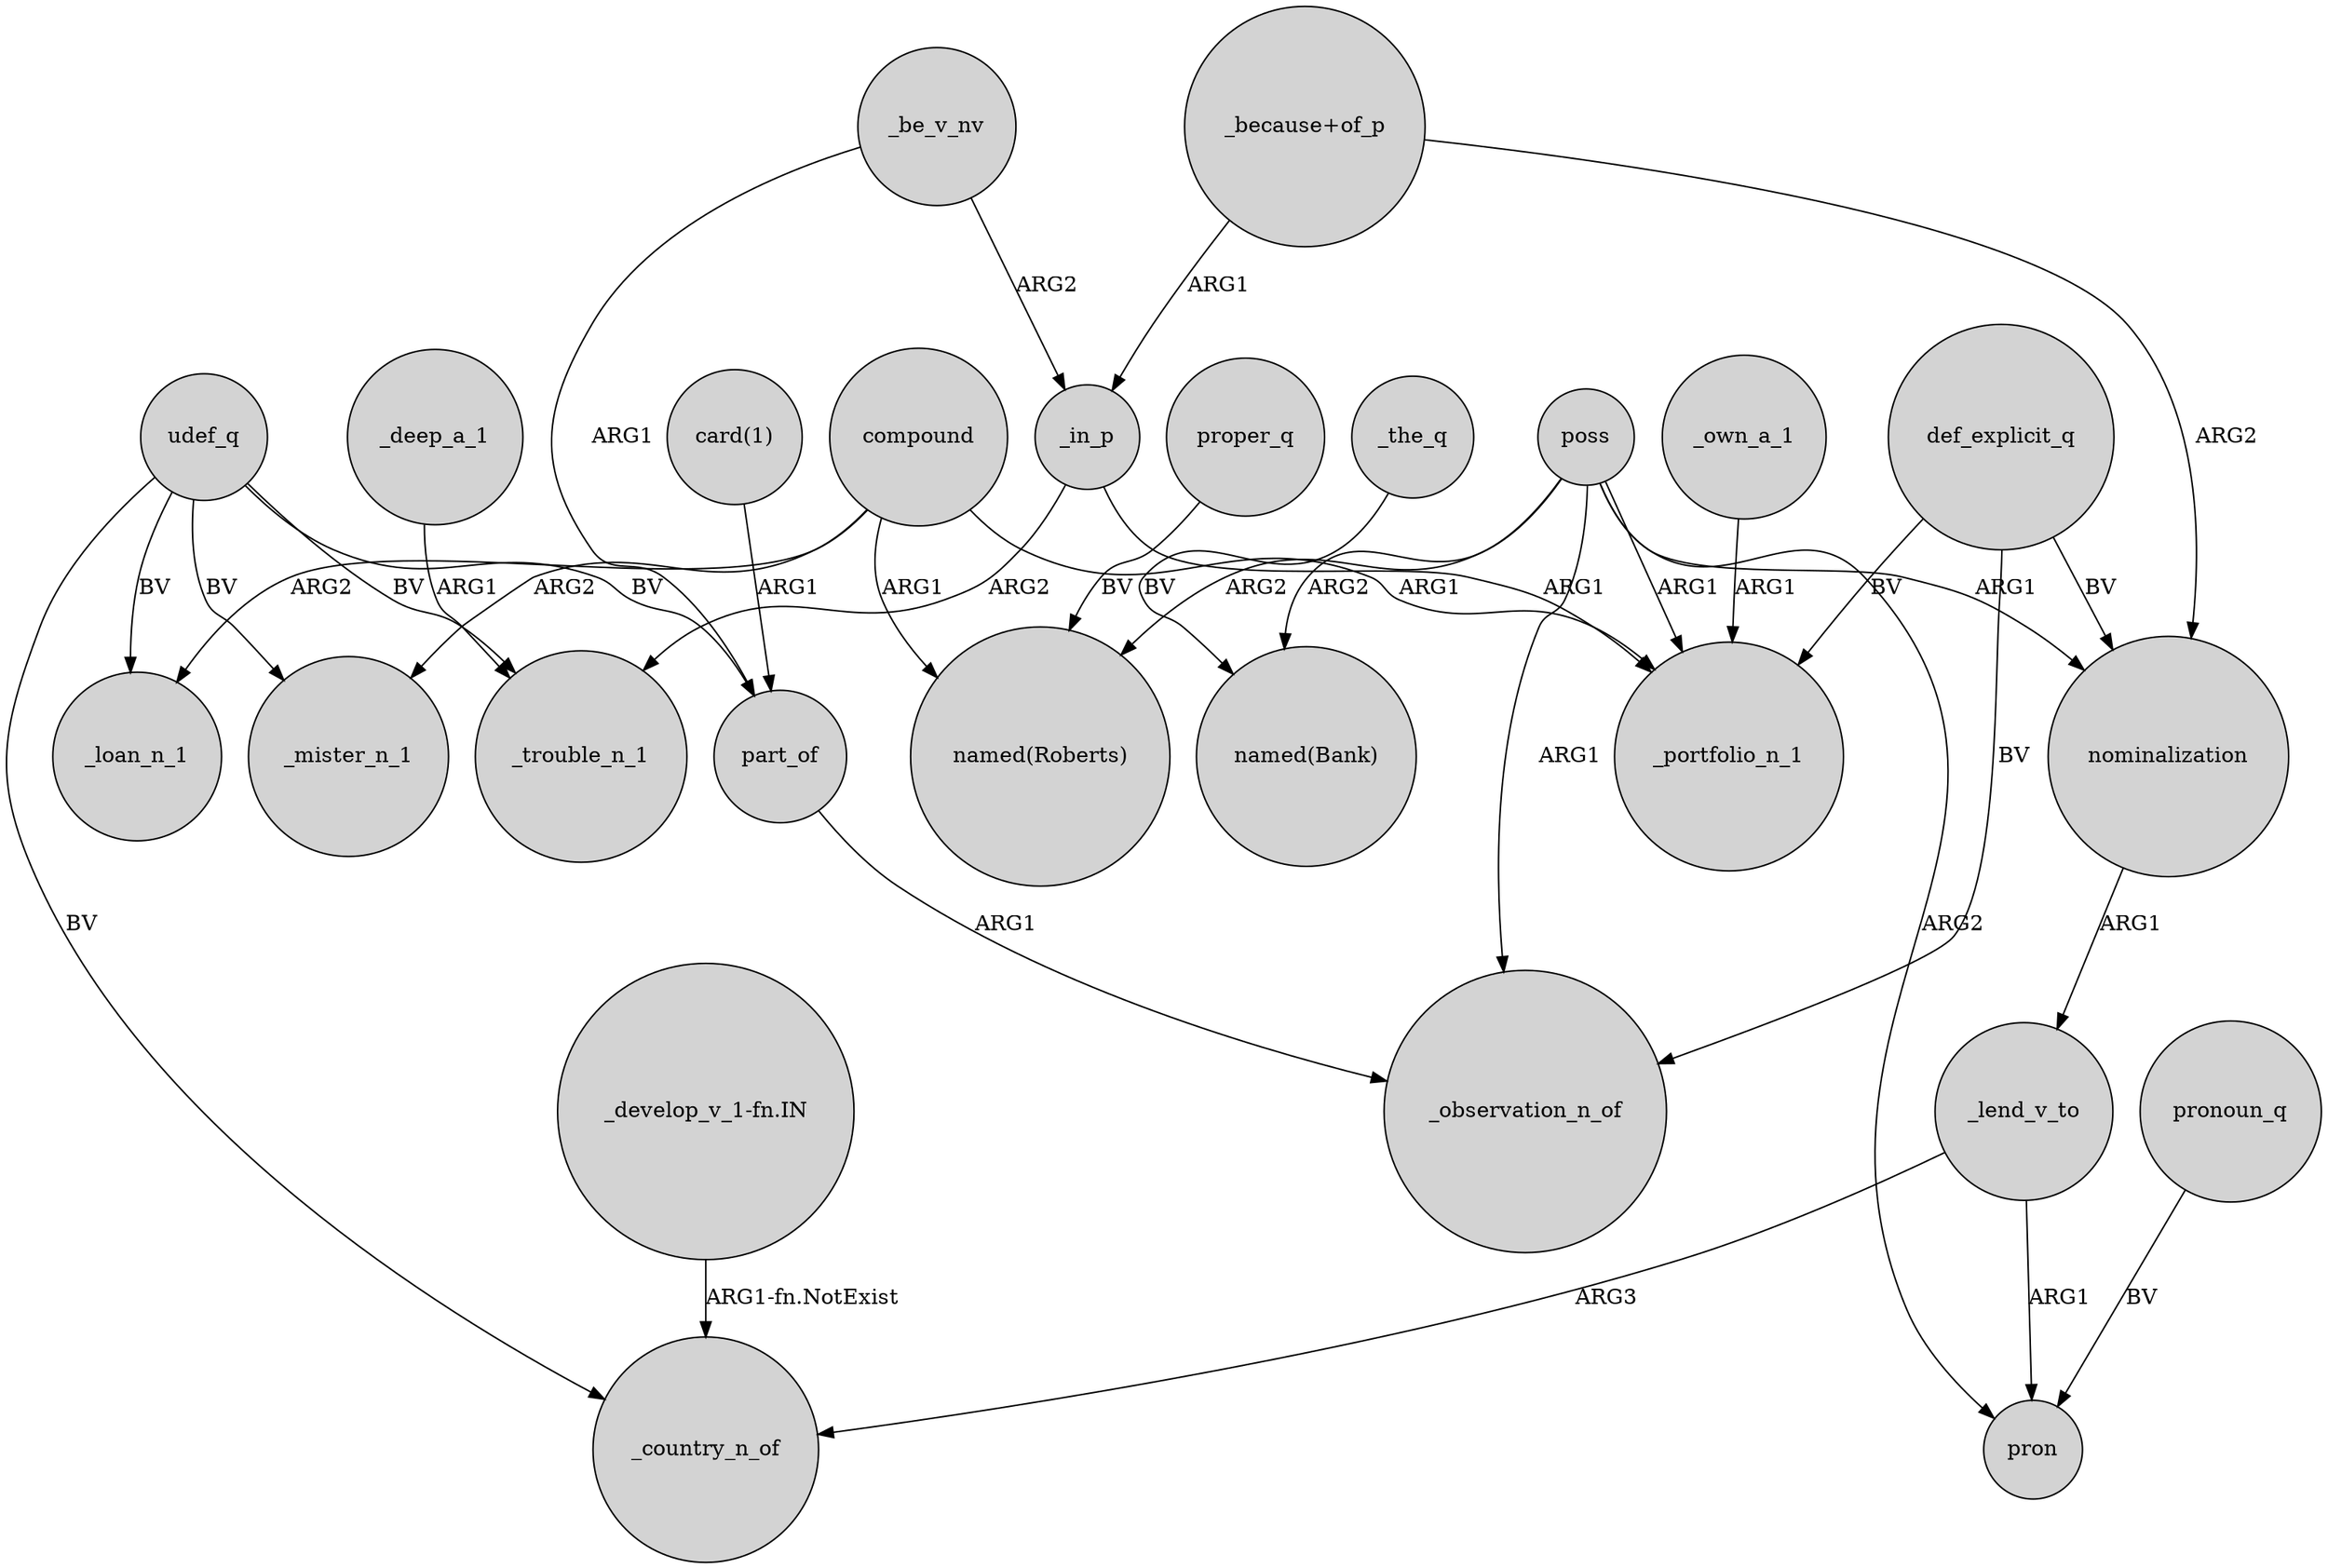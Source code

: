 digraph {
	node [shape=circle style=filled]
	_lend_v_to -> _country_n_of [label=ARG3]
	_be_v_nv -> part_of [label=ARG1]
	udef_q -> part_of [label=BV]
	poss -> "named(Roberts)" [label=ARG2]
	poss -> pron [label=ARG2]
	"_develop_v_1-fn.IN" -> _country_n_of [label="ARG1-fn.NotExist"]
	"_because+of_p" -> nominalization [label=ARG2]
	compound -> _mister_n_1 [label=ARG2]
	_deep_a_1 -> _trouble_n_1 [label=ARG1]
	_the_q -> "named(Bank)" [label=BV]
	_in_p -> _trouble_n_1 [label=ARG2]
	udef_q -> _mister_n_1 [label=BV]
	_in_p -> _portfolio_n_1 [label=ARG1]
	compound -> _portfolio_n_1 [label=ARG1]
	_be_v_nv -> _in_p [label=ARG2]
	poss -> _portfolio_n_1 [label=ARG1]
	part_of -> _observation_n_of [label=ARG1]
	def_explicit_q -> _portfolio_n_1 [label=BV]
	proper_q -> "named(Roberts)" [label=BV]
	_own_a_1 -> _portfolio_n_1 [label=ARG1]
	poss -> nominalization [label=ARG1]
	udef_q -> _trouble_n_1 [label=BV]
	compound -> _loan_n_1 [label=ARG2]
	udef_q -> _country_n_of [label=BV]
	pronoun_q -> pron [label=BV]
	"_because+of_p" -> _in_p [label=ARG1]
	poss -> "named(Bank)" [label=ARG2]
	nominalization -> _lend_v_to [label=ARG1]
	_lend_v_to -> pron [label=ARG1]
	"card(1)" -> part_of [label=ARG1]
	def_explicit_q -> _observation_n_of [label=BV]
	def_explicit_q -> nominalization [label=BV]
	poss -> _observation_n_of [label=ARG1]
	compound -> "named(Roberts)" [label=ARG1]
	udef_q -> _loan_n_1 [label=BV]
}
